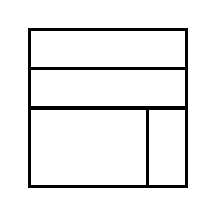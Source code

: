 \begin{tikzpicture}[very thick, scale=.5]
    \draw (0,3) rectangle (4,4);
    \draw (0,2) rectangle (4,3);
    \draw (0,0) rectangle (3,2);
    \draw (3,0) rectangle (4,2);
\end{tikzpicture}
